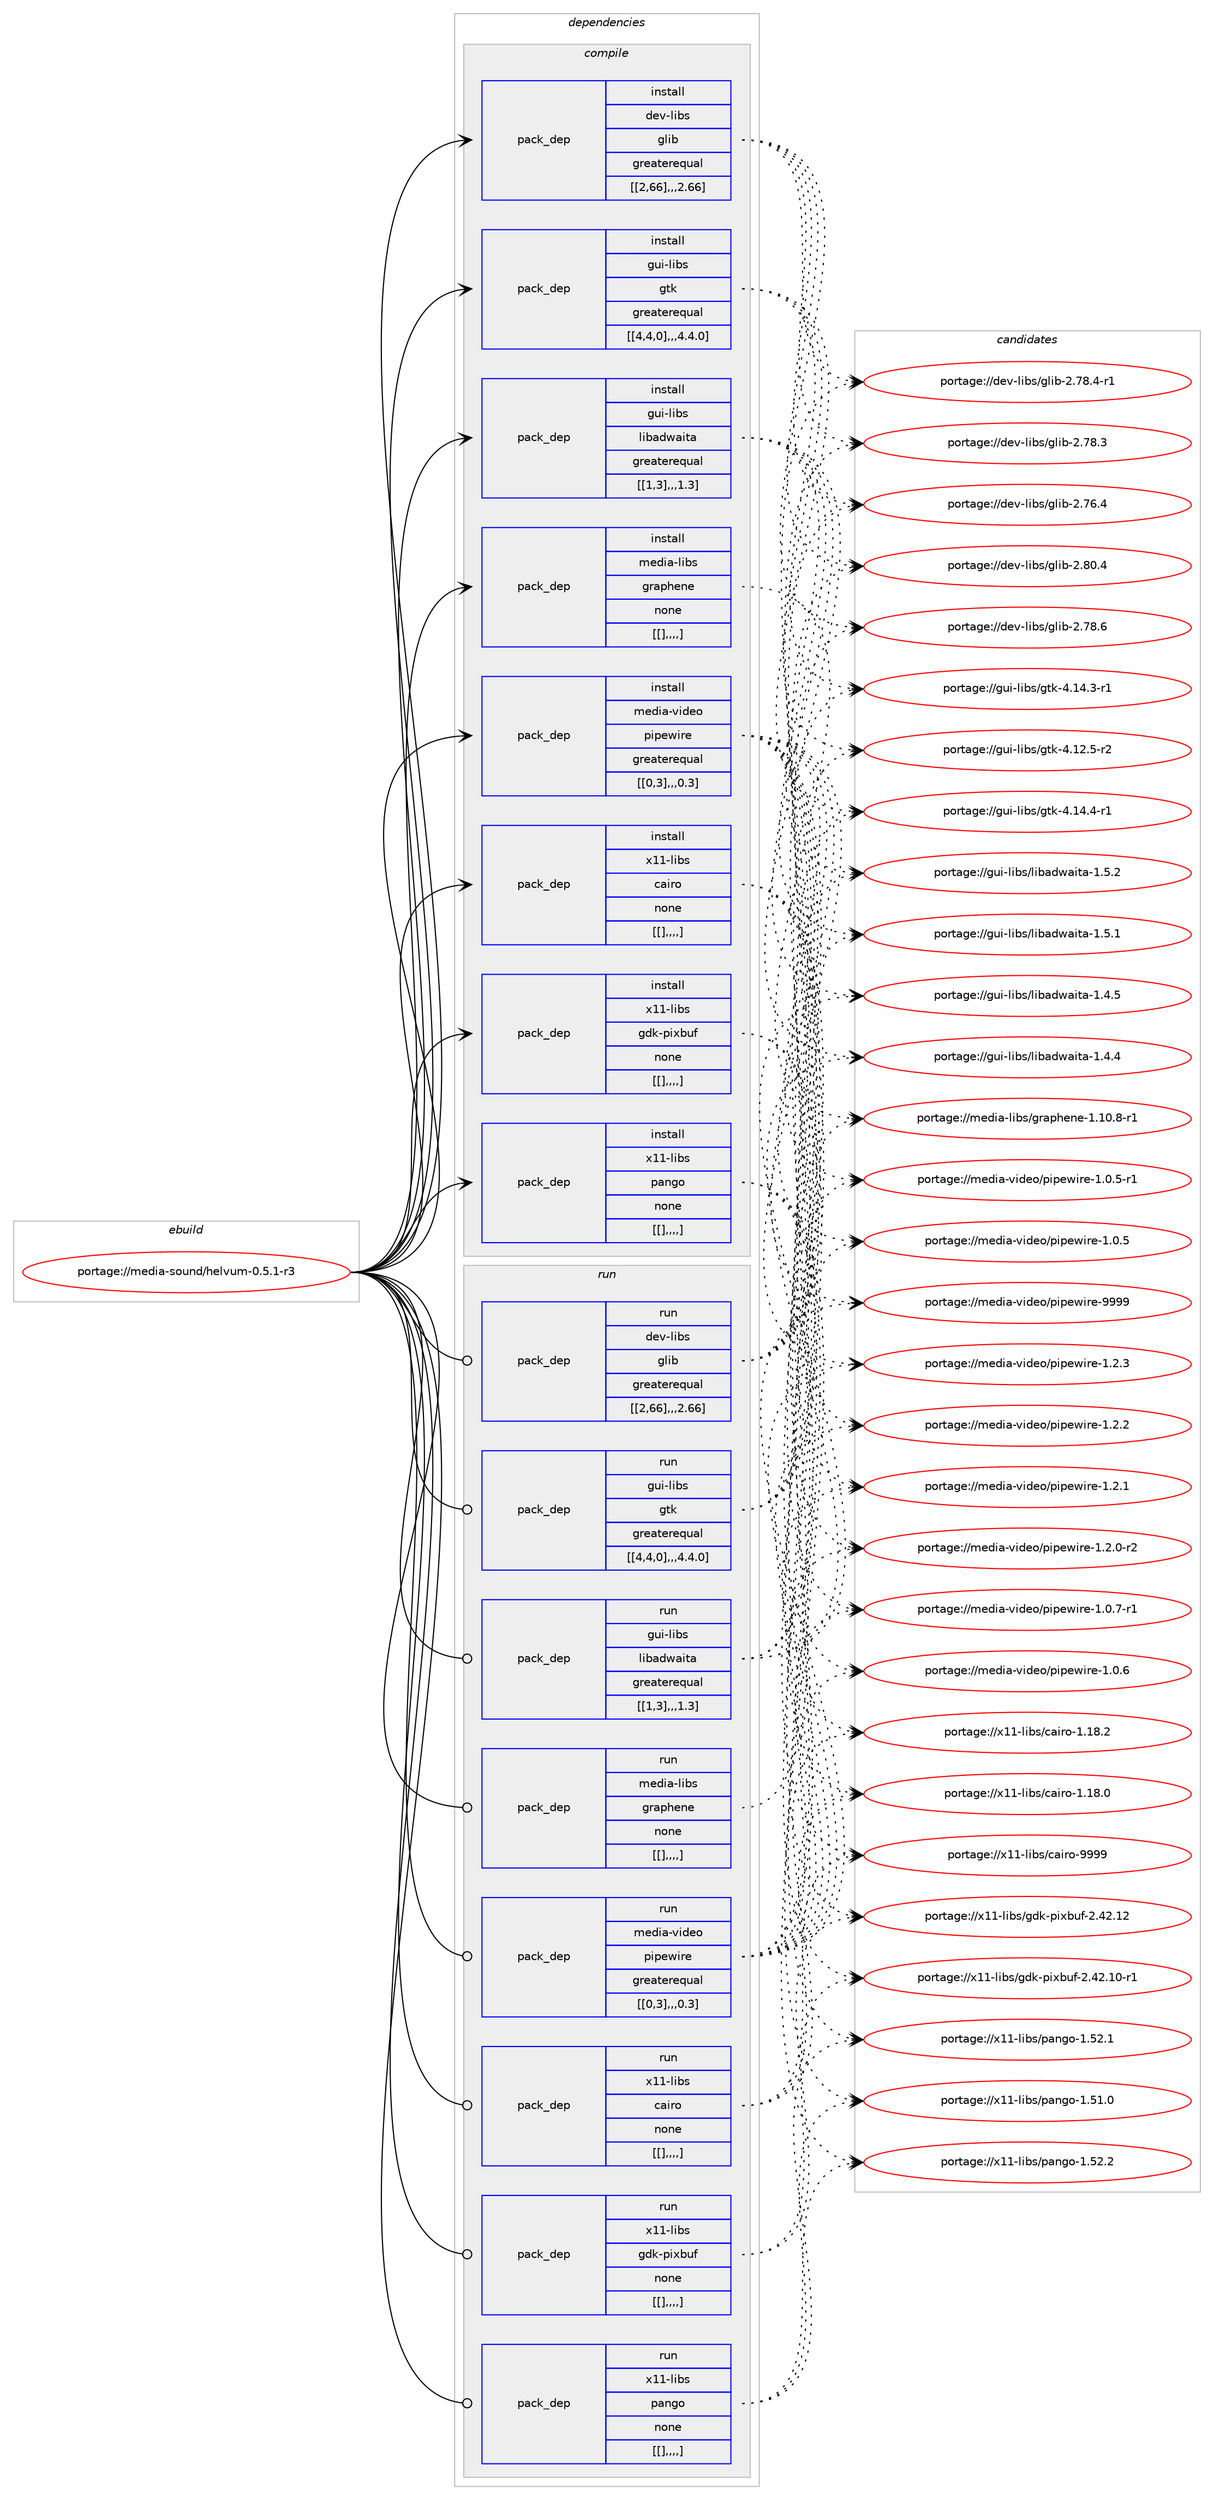 digraph prolog {

# *************
# Graph options
# *************

newrank=true;
concentrate=true;
compound=true;
graph [rankdir=LR,fontname=Helvetica,fontsize=10,ranksep=1.5];#, ranksep=2.5, nodesep=0.2];
edge  [arrowhead=vee];
node  [fontname=Helvetica,fontsize=10];

# **********
# The ebuild
# **********

subgraph cluster_leftcol {
color=gray;
label=<<i>ebuild</i>>;
id [label="portage://media-sound/helvum-0.5.1-r3", color=red, width=4, href="../media-sound/helvum-0.5.1-r3.svg"];
}

# ****************
# The dependencies
# ****************

subgraph cluster_midcol {
color=gray;
label=<<i>dependencies</i>>;
subgraph cluster_compile {
fillcolor="#eeeeee";
style=filled;
label=<<i>compile</i>>;
subgraph pack246152 {
dependency332582 [label=<<TABLE BORDER="0" CELLBORDER="1" CELLSPACING="0" CELLPADDING="4" WIDTH="220"><TR><TD ROWSPAN="6" CELLPADDING="30">pack_dep</TD></TR><TR><TD WIDTH="110">install</TD></TR><TR><TD>dev-libs</TD></TR><TR><TD>glib</TD></TR><TR><TD>greaterequal</TD></TR><TR><TD>[[2,66],,,2.66]</TD></TR></TABLE>>, shape=none, color=blue];
}
id:e -> dependency332582:w [weight=20,style="solid",arrowhead="vee"];
subgraph pack246153 {
dependency332583 [label=<<TABLE BORDER="0" CELLBORDER="1" CELLSPACING="0" CELLPADDING="4" WIDTH="220"><TR><TD ROWSPAN="6" CELLPADDING="30">pack_dep</TD></TR><TR><TD WIDTH="110">install</TD></TR><TR><TD>gui-libs</TD></TR><TR><TD>gtk</TD></TR><TR><TD>greaterequal</TD></TR><TR><TD>[[4,4,0],,,4.4.0]</TD></TR></TABLE>>, shape=none, color=blue];
}
id:e -> dependency332583:w [weight=20,style="solid",arrowhead="vee"];
subgraph pack246154 {
dependency332584 [label=<<TABLE BORDER="0" CELLBORDER="1" CELLSPACING="0" CELLPADDING="4" WIDTH="220"><TR><TD ROWSPAN="6" CELLPADDING="30">pack_dep</TD></TR><TR><TD WIDTH="110">install</TD></TR><TR><TD>gui-libs</TD></TR><TR><TD>libadwaita</TD></TR><TR><TD>greaterequal</TD></TR><TR><TD>[[1,3],,,1.3]</TD></TR></TABLE>>, shape=none, color=blue];
}
id:e -> dependency332584:w [weight=20,style="solid",arrowhead="vee"];
subgraph pack246155 {
dependency332585 [label=<<TABLE BORDER="0" CELLBORDER="1" CELLSPACING="0" CELLPADDING="4" WIDTH="220"><TR><TD ROWSPAN="6" CELLPADDING="30">pack_dep</TD></TR><TR><TD WIDTH="110">install</TD></TR><TR><TD>media-libs</TD></TR><TR><TD>graphene</TD></TR><TR><TD>none</TD></TR><TR><TD>[[],,,,]</TD></TR></TABLE>>, shape=none, color=blue];
}
id:e -> dependency332585:w [weight=20,style="solid",arrowhead="vee"];
subgraph pack246156 {
dependency332586 [label=<<TABLE BORDER="0" CELLBORDER="1" CELLSPACING="0" CELLPADDING="4" WIDTH="220"><TR><TD ROWSPAN="6" CELLPADDING="30">pack_dep</TD></TR><TR><TD WIDTH="110">install</TD></TR><TR><TD>media-video</TD></TR><TR><TD>pipewire</TD></TR><TR><TD>greaterequal</TD></TR><TR><TD>[[0,3],,,0.3]</TD></TR></TABLE>>, shape=none, color=blue];
}
id:e -> dependency332586:w [weight=20,style="solid",arrowhead="vee"];
subgraph pack246157 {
dependency332587 [label=<<TABLE BORDER="0" CELLBORDER="1" CELLSPACING="0" CELLPADDING="4" WIDTH="220"><TR><TD ROWSPAN="6" CELLPADDING="30">pack_dep</TD></TR><TR><TD WIDTH="110">install</TD></TR><TR><TD>x11-libs</TD></TR><TR><TD>cairo</TD></TR><TR><TD>none</TD></TR><TR><TD>[[],,,,]</TD></TR></TABLE>>, shape=none, color=blue];
}
id:e -> dependency332587:w [weight=20,style="solid",arrowhead="vee"];
subgraph pack246158 {
dependency332588 [label=<<TABLE BORDER="0" CELLBORDER="1" CELLSPACING="0" CELLPADDING="4" WIDTH="220"><TR><TD ROWSPAN="6" CELLPADDING="30">pack_dep</TD></TR><TR><TD WIDTH="110">install</TD></TR><TR><TD>x11-libs</TD></TR><TR><TD>gdk-pixbuf</TD></TR><TR><TD>none</TD></TR><TR><TD>[[],,,,]</TD></TR></TABLE>>, shape=none, color=blue];
}
id:e -> dependency332588:w [weight=20,style="solid",arrowhead="vee"];
subgraph pack246159 {
dependency332589 [label=<<TABLE BORDER="0" CELLBORDER="1" CELLSPACING="0" CELLPADDING="4" WIDTH="220"><TR><TD ROWSPAN="6" CELLPADDING="30">pack_dep</TD></TR><TR><TD WIDTH="110">install</TD></TR><TR><TD>x11-libs</TD></TR><TR><TD>pango</TD></TR><TR><TD>none</TD></TR><TR><TD>[[],,,,]</TD></TR></TABLE>>, shape=none, color=blue];
}
id:e -> dependency332589:w [weight=20,style="solid",arrowhead="vee"];
}
subgraph cluster_compileandrun {
fillcolor="#eeeeee";
style=filled;
label=<<i>compile and run</i>>;
}
subgraph cluster_run {
fillcolor="#eeeeee";
style=filled;
label=<<i>run</i>>;
subgraph pack246160 {
dependency332590 [label=<<TABLE BORDER="0" CELLBORDER="1" CELLSPACING="0" CELLPADDING="4" WIDTH="220"><TR><TD ROWSPAN="6" CELLPADDING="30">pack_dep</TD></TR><TR><TD WIDTH="110">run</TD></TR><TR><TD>dev-libs</TD></TR><TR><TD>glib</TD></TR><TR><TD>greaterequal</TD></TR><TR><TD>[[2,66],,,2.66]</TD></TR></TABLE>>, shape=none, color=blue];
}
id:e -> dependency332590:w [weight=20,style="solid",arrowhead="odot"];
subgraph pack246161 {
dependency332591 [label=<<TABLE BORDER="0" CELLBORDER="1" CELLSPACING="0" CELLPADDING="4" WIDTH="220"><TR><TD ROWSPAN="6" CELLPADDING="30">pack_dep</TD></TR><TR><TD WIDTH="110">run</TD></TR><TR><TD>gui-libs</TD></TR><TR><TD>gtk</TD></TR><TR><TD>greaterequal</TD></TR><TR><TD>[[4,4,0],,,4.4.0]</TD></TR></TABLE>>, shape=none, color=blue];
}
id:e -> dependency332591:w [weight=20,style="solid",arrowhead="odot"];
subgraph pack246162 {
dependency332592 [label=<<TABLE BORDER="0" CELLBORDER="1" CELLSPACING="0" CELLPADDING="4" WIDTH="220"><TR><TD ROWSPAN="6" CELLPADDING="30">pack_dep</TD></TR><TR><TD WIDTH="110">run</TD></TR><TR><TD>gui-libs</TD></TR><TR><TD>libadwaita</TD></TR><TR><TD>greaterequal</TD></TR><TR><TD>[[1,3],,,1.3]</TD></TR></TABLE>>, shape=none, color=blue];
}
id:e -> dependency332592:w [weight=20,style="solid",arrowhead="odot"];
subgraph pack246163 {
dependency332593 [label=<<TABLE BORDER="0" CELLBORDER="1" CELLSPACING="0" CELLPADDING="4" WIDTH="220"><TR><TD ROWSPAN="6" CELLPADDING="30">pack_dep</TD></TR><TR><TD WIDTH="110">run</TD></TR><TR><TD>media-libs</TD></TR><TR><TD>graphene</TD></TR><TR><TD>none</TD></TR><TR><TD>[[],,,,]</TD></TR></TABLE>>, shape=none, color=blue];
}
id:e -> dependency332593:w [weight=20,style="solid",arrowhead="odot"];
subgraph pack246164 {
dependency332594 [label=<<TABLE BORDER="0" CELLBORDER="1" CELLSPACING="0" CELLPADDING="4" WIDTH="220"><TR><TD ROWSPAN="6" CELLPADDING="30">pack_dep</TD></TR><TR><TD WIDTH="110">run</TD></TR><TR><TD>media-video</TD></TR><TR><TD>pipewire</TD></TR><TR><TD>greaterequal</TD></TR><TR><TD>[[0,3],,,0.3]</TD></TR></TABLE>>, shape=none, color=blue];
}
id:e -> dependency332594:w [weight=20,style="solid",arrowhead="odot"];
subgraph pack246165 {
dependency332595 [label=<<TABLE BORDER="0" CELLBORDER="1" CELLSPACING="0" CELLPADDING="4" WIDTH="220"><TR><TD ROWSPAN="6" CELLPADDING="30">pack_dep</TD></TR><TR><TD WIDTH="110">run</TD></TR><TR><TD>x11-libs</TD></TR><TR><TD>cairo</TD></TR><TR><TD>none</TD></TR><TR><TD>[[],,,,]</TD></TR></TABLE>>, shape=none, color=blue];
}
id:e -> dependency332595:w [weight=20,style="solid",arrowhead="odot"];
subgraph pack246166 {
dependency332596 [label=<<TABLE BORDER="0" CELLBORDER="1" CELLSPACING="0" CELLPADDING="4" WIDTH="220"><TR><TD ROWSPAN="6" CELLPADDING="30">pack_dep</TD></TR><TR><TD WIDTH="110">run</TD></TR><TR><TD>x11-libs</TD></TR><TR><TD>gdk-pixbuf</TD></TR><TR><TD>none</TD></TR><TR><TD>[[],,,,]</TD></TR></TABLE>>, shape=none, color=blue];
}
id:e -> dependency332596:w [weight=20,style="solid",arrowhead="odot"];
subgraph pack246167 {
dependency332597 [label=<<TABLE BORDER="0" CELLBORDER="1" CELLSPACING="0" CELLPADDING="4" WIDTH="220"><TR><TD ROWSPAN="6" CELLPADDING="30">pack_dep</TD></TR><TR><TD WIDTH="110">run</TD></TR><TR><TD>x11-libs</TD></TR><TR><TD>pango</TD></TR><TR><TD>none</TD></TR><TR><TD>[[],,,,]</TD></TR></TABLE>>, shape=none, color=blue];
}
id:e -> dependency332597:w [weight=20,style="solid",arrowhead="odot"];
}
}

# **************
# The candidates
# **************

subgraph cluster_choices {
rank=same;
color=gray;
label=<<i>candidates</i>>;

subgraph choice246152 {
color=black;
nodesep=1;
choice1001011184510810598115471031081059845504656484652 [label="portage://dev-libs/glib-2.80.4", color=red, width=4,href="../dev-libs/glib-2.80.4.svg"];
choice1001011184510810598115471031081059845504655564654 [label="portage://dev-libs/glib-2.78.6", color=red, width=4,href="../dev-libs/glib-2.78.6.svg"];
choice10010111845108105981154710310810598455046555646524511449 [label="portage://dev-libs/glib-2.78.4-r1", color=red, width=4,href="../dev-libs/glib-2.78.4-r1.svg"];
choice1001011184510810598115471031081059845504655564651 [label="portage://dev-libs/glib-2.78.3", color=red, width=4,href="../dev-libs/glib-2.78.3.svg"];
choice1001011184510810598115471031081059845504655544652 [label="portage://dev-libs/glib-2.76.4", color=red, width=4,href="../dev-libs/glib-2.76.4.svg"];
dependency332582:e -> choice1001011184510810598115471031081059845504656484652:w [style=dotted,weight="100"];
dependency332582:e -> choice1001011184510810598115471031081059845504655564654:w [style=dotted,weight="100"];
dependency332582:e -> choice10010111845108105981154710310810598455046555646524511449:w [style=dotted,weight="100"];
dependency332582:e -> choice1001011184510810598115471031081059845504655564651:w [style=dotted,weight="100"];
dependency332582:e -> choice1001011184510810598115471031081059845504655544652:w [style=dotted,weight="100"];
}
subgraph choice246153 {
color=black;
nodesep=1;
choice103117105451081059811547103116107455246495246524511449 [label="portage://gui-libs/gtk-4.14.4-r1", color=red, width=4,href="../gui-libs/gtk-4.14.4-r1.svg"];
choice103117105451081059811547103116107455246495246514511449 [label="portage://gui-libs/gtk-4.14.3-r1", color=red, width=4,href="../gui-libs/gtk-4.14.3-r1.svg"];
choice103117105451081059811547103116107455246495046534511450 [label="portage://gui-libs/gtk-4.12.5-r2", color=red, width=4,href="../gui-libs/gtk-4.12.5-r2.svg"];
dependency332583:e -> choice103117105451081059811547103116107455246495246524511449:w [style=dotted,weight="100"];
dependency332583:e -> choice103117105451081059811547103116107455246495246514511449:w [style=dotted,weight="100"];
dependency332583:e -> choice103117105451081059811547103116107455246495046534511450:w [style=dotted,weight="100"];
}
subgraph choice246154 {
color=black;
nodesep=1;
choice10311710545108105981154710810598971001199710511697454946534650 [label="portage://gui-libs/libadwaita-1.5.2", color=red, width=4,href="../gui-libs/libadwaita-1.5.2.svg"];
choice10311710545108105981154710810598971001199710511697454946534649 [label="portage://gui-libs/libadwaita-1.5.1", color=red, width=4,href="../gui-libs/libadwaita-1.5.1.svg"];
choice10311710545108105981154710810598971001199710511697454946524653 [label="portage://gui-libs/libadwaita-1.4.5", color=red, width=4,href="../gui-libs/libadwaita-1.4.5.svg"];
choice10311710545108105981154710810598971001199710511697454946524652 [label="portage://gui-libs/libadwaita-1.4.4", color=red, width=4,href="../gui-libs/libadwaita-1.4.4.svg"];
dependency332584:e -> choice10311710545108105981154710810598971001199710511697454946534650:w [style=dotted,weight="100"];
dependency332584:e -> choice10311710545108105981154710810598971001199710511697454946534649:w [style=dotted,weight="100"];
dependency332584:e -> choice10311710545108105981154710810598971001199710511697454946524653:w [style=dotted,weight="100"];
dependency332584:e -> choice10311710545108105981154710810598971001199710511697454946524652:w [style=dotted,weight="100"];
}
subgraph choice246155 {
color=black;
nodesep=1;
choice1091011001059745108105981154710311497112104101110101454946494846564511449 [label="portage://media-libs/graphene-1.10.8-r1", color=red, width=4,href="../media-libs/graphene-1.10.8-r1.svg"];
dependency332585:e -> choice1091011001059745108105981154710311497112104101110101454946494846564511449:w [style=dotted,weight="100"];
}
subgraph choice246156 {
color=black;
nodesep=1;
choice1091011001059745118105100101111471121051121011191051141014557575757 [label="portage://media-video/pipewire-9999", color=red, width=4,href="../media-video/pipewire-9999.svg"];
choice109101100105974511810510010111147112105112101119105114101454946504651 [label="portage://media-video/pipewire-1.2.3", color=red, width=4,href="../media-video/pipewire-1.2.3.svg"];
choice109101100105974511810510010111147112105112101119105114101454946504650 [label="portage://media-video/pipewire-1.2.2", color=red, width=4,href="../media-video/pipewire-1.2.2.svg"];
choice109101100105974511810510010111147112105112101119105114101454946504649 [label="portage://media-video/pipewire-1.2.1", color=red, width=4,href="../media-video/pipewire-1.2.1.svg"];
choice1091011001059745118105100101111471121051121011191051141014549465046484511450 [label="portage://media-video/pipewire-1.2.0-r2", color=red, width=4,href="../media-video/pipewire-1.2.0-r2.svg"];
choice1091011001059745118105100101111471121051121011191051141014549464846554511449 [label="portage://media-video/pipewire-1.0.7-r1", color=red, width=4,href="../media-video/pipewire-1.0.7-r1.svg"];
choice109101100105974511810510010111147112105112101119105114101454946484654 [label="portage://media-video/pipewire-1.0.6", color=red, width=4,href="../media-video/pipewire-1.0.6.svg"];
choice1091011001059745118105100101111471121051121011191051141014549464846534511449 [label="portage://media-video/pipewire-1.0.5-r1", color=red, width=4,href="../media-video/pipewire-1.0.5-r1.svg"];
choice109101100105974511810510010111147112105112101119105114101454946484653 [label="portage://media-video/pipewire-1.0.5", color=red, width=4,href="../media-video/pipewire-1.0.5.svg"];
dependency332586:e -> choice1091011001059745118105100101111471121051121011191051141014557575757:w [style=dotted,weight="100"];
dependency332586:e -> choice109101100105974511810510010111147112105112101119105114101454946504651:w [style=dotted,weight="100"];
dependency332586:e -> choice109101100105974511810510010111147112105112101119105114101454946504650:w [style=dotted,weight="100"];
dependency332586:e -> choice109101100105974511810510010111147112105112101119105114101454946504649:w [style=dotted,weight="100"];
dependency332586:e -> choice1091011001059745118105100101111471121051121011191051141014549465046484511450:w [style=dotted,weight="100"];
dependency332586:e -> choice1091011001059745118105100101111471121051121011191051141014549464846554511449:w [style=dotted,weight="100"];
dependency332586:e -> choice109101100105974511810510010111147112105112101119105114101454946484654:w [style=dotted,weight="100"];
dependency332586:e -> choice1091011001059745118105100101111471121051121011191051141014549464846534511449:w [style=dotted,weight="100"];
dependency332586:e -> choice109101100105974511810510010111147112105112101119105114101454946484653:w [style=dotted,weight="100"];
}
subgraph choice246157 {
color=black;
nodesep=1;
choice120494945108105981154799971051141114557575757 [label="portage://x11-libs/cairo-9999", color=red, width=4,href="../x11-libs/cairo-9999.svg"];
choice1204949451081059811547999710511411145494649564650 [label="portage://x11-libs/cairo-1.18.2", color=red, width=4,href="../x11-libs/cairo-1.18.2.svg"];
choice1204949451081059811547999710511411145494649564648 [label="portage://x11-libs/cairo-1.18.0", color=red, width=4,href="../x11-libs/cairo-1.18.0.svg"];
dependency332587:e -> choice120494945108105981154799971051141114557575757:w [style=dotted,weight="100"];
dependency332587:e -> choice1204949451081059811547999710511411145494649564650:w [style=dotted,weight="100"];
dependency332587:e -> choice1204949451081059811547999710511411145494649564648:w [style=dotted,weight="100"];
}
subgraph choice246158 {
color=black;
nodesep=1;
choice120494945108105981154710310010745112105120981171024550465250464950 [label="portage://x11-libs/gdk-pixbuf-2.42.12", color=red, width=4,href="../x11-libs/gdk-pixbuf-2.42.12.svg"];
choice1204949451081059811547103100107451121051209811710245504652504649484511449 [label="portage://x11-libs/gdk-pixbuf-2.42.10-r1", color=red, width=4,href="../x11-libs/gdk-pixbuf-2.42.10-r1.svg"];
dependency332588:e -> choice120494945108105981154710310010745112105120981171024550465250464950:w [style=dotted,weight="100"];
dependency332588:e -> choice1204949451081059811547103100107451121051209811710245504652504649484511449:w [style=dotted,weight="100"];
}
subgraph choice246159 {
color=black;
nodesep=1;
choice12049494510810598115471129711010311145494653504650 [label="portage://x11-libs/pango-1.52.2", color=red, width=4,href="../x11-libs/pango-1.52.2.svg"];
choice12049494510810598115471129711010311145494653504649 [label="portage://x11-libs/pango-1.52.1", color=red, width=4,href="../x11-libs/pango-1.52.1.svg"];
choice12049494510810598115471129711010311145494653494648 [label="portage://x11-libs/pango-1.51.0", color=red, width=4,href="../x11-libs/pango-1.51.0.svg"];
dependency332589:e -> choice12049494510810598115471129711010311145494653504650:w [style=dotted,weight="100"];
dependency332589:e -> choice12049494510810598115471129711010311145494653504649:w [style=dotted,weight="100"];
dependency332589:e -> choice12049494510810598115471129711010311145494653494648:w [style=dotted,weight="100"];
}
subgraph choice246160 {
color=black;
nodesep=1;
choice1001011184510810598115471031081059845504656484652 [label="portage://dev-libs/glib-2.80.4", color=red, width=4,href="../dev-libs/glib-2.80.4.svg"];
choice1001011184510810598115471031081059845504655564654 [label="portage://dev-libs/glib-2.78.6", color=red, width=4,href="../dev-libs/glib-2.78.6.svg"];
choice10010111845108105981154710310810598455046555646524511449 [label="portage://dev-libs/glib-2.78.4-r1", color=red, width=4,href="../dev-libs/glib-2.78.4-r1.svg"];
choice1001011184510810598115471031081059845504655564651 [label="portage://dev-libs/glib-2.78.3", color=red, width=4,href="../dev-libs/glib-2.78.3.svg"];
choice1001011184510810598115471031081059845504655544652 [label="portage://dev-libs/glib-2.76.4", color=red, width=4,href="../dev-libs/glib-2.76.4.svg"];
dependency332590:e -> choice1001011184510810598115471031081059845504656484652:w [style=dotted,weight="100"];
dependency332590:e -> choice1001011184510810598115471031081059845504655564654:w [style=dotted,weight="100"];
dependency332590:e -> choice10010111845108105981154710310810598455046555646524511449:w [style=dotted,weight="100"];
dependency332590:e -> choice1001011184510810598115471031081059845504655564651:w [style=dotted,weight="100"];
dependency332590:e -> choice1001011184510810598115471031081059845504655544652:w [style=dotted,weight="100"];
}
subgraph choice246161 {
color=black;
nodesep=1;
choice103117105451081059811547103116107455246495246524511449 [label="portage://gui-libs/gtk-4.14.4-r1", color=red, width=4,href="../gui-libs/gtk-4.14.4-r1.svg"];
choice103117105451081059811547103116107455246495246514511449 [label="portage://gui-libs/gtk-4.14.3-r1", color=red, width=4,href="../gui-libs/gtk-4.14.3-r1.svg"];
choice103117105451081059811547103116107455246495046534511450 [label="portage://gui-libs/gtk-4.12.5-r2", color=red, width=4,href="../gui-libs/gtk-4.12.5-r2.svg"];
dependency332591:e -> choice103117105451081059811547103116107455246495246524511449:w [style=dotted,weight="100"];
dependency332591:e -> choice103117105451081059811547103116107455246495246514511449:w [style=dotted,weight="100"];
dependency332591:e -> choice103117105451081059811547103116107455246495046534511450:w [style=dotted,weight="100"];
}
subgraph choice246162 {
color=black;
nodesep=1;
choice10311710545108105981154710810598971001199710511697454946534650 [label="portage://gui-libs/libadwaita-1.5.2", color=red, width=4,href="../gui-libs/libadwaita-1.5.2.svg"];
choice10311710545108105981154710810598971001199710511697454946534649 [label="portage://gui-libs/libadwaita-1.5.1", color=red, width=4,href="../gui-libs/libadwaita-1.5.1.svg"];
choice10311710545108105981154710810598971001199710511697454946524653 [label="portage://gui-libs/libadwaita-1.4.5", color=red, width=4,href="../gui-libs/libadwaita-1.4.5.svg"];
choice10311710545108105981154710810598971001199710511697454946524652 [label="portage://gui-libs/libadwaita-1.4.4", color=red, width=4,href="../gui-libs/libadwaita-1.4.4.svg"];
dependency332592:e -> choice10311710545108105981154710810598971001199710511697454946534650:w [style=dotted,weight="100"];
dependency332592:e -> choice10311710545108105981154710810598971001199710511697454946534649:w [style=dotted,weight="100"];
dependency332592:e -> choice10311710545108105981154710810598971001199710511697454946524653:w [style=dotted,weight="100"];
dependency332592:e -> choice10311710545108105981154710810598971001199710511697454946524652:w [style=dotted,weight="100"];
}
subgraph choice246163 {
color=black;
nodesep=1;
choice1091011001059745108105981154710311497112104101110101454946494846564511449 [label="portage://media-libs/graphene-1.10.8-r1", color=red, width=4,href="../media-libs/graphene-1.10.8-r1.svg"];
dependency332593:e -> choice1091011001059745108105981154710311497112104101110101454946494846564511449:w [style=dotted,weight="100"];
}
subgraph choice246164 {
color=black;
nodesep=1;
choice1091011001059745118105100101111471121051121011191051141014557575757 [label="portage://media-video/pipewire-9999", color=red, width=4,href="../media-video/pipewire-9999.svg"];
choice109101100105974511810510010111147112105112101119105114101454946504651 [label="portage://media-video/pipewire-1.2.3", color=red, width=4,href="../media-video/pipewire-1.2.3.svg"];
choice109101100105974511810510010111147112105112101119105114101454946504650 [label="portage://media-video/pipewire-1.2.2", color=red, width=4,href="../media-video/pipewire-1.2.2.svg"];
choice109101100105974511810510010111147112105112101119105114101454946504649 [label="portage://media-video/pipewire-1.2.1", color=red, width=4,href="../media-video/pipewire-1.2.1.svg"];
choice1091011001059745118105100101111471121051121011191051141014549465046484511450 [label="portage://media-video/pipewire-1.2.0-r2", color=red, width=4,href="../media-video/pipewire-1.2.0-r2.svg"];
choice1091011001059745118105100101111471121051121011191051141014549464846554511449 [label="portage://media-video/pipewire-1.0.7-r1", color=red, width=4,href="../media-video/pipewire-1.0.7-r1.svg"];
choice109101100105974511810510010111147112105112101119105114101454946484654 [label="portage://media-video/pipewire-1.0.6", color=red, width=4,href="../media-video/pipewire-1.0.6.svg"];
choice1091011001059745118105100101111471121051121011191051141014549464846534511449 [label="portage://media-video/pipewire-1.0.5-r1", color=red, width=4,href="../media-video/pipewire-1.0.5-r1.svg"];
choice109101100105974511810510010111147112105112101119105114101454946484653 [label="portage://media-video/pipewire-1.0.5", color=red, width=4,href="../media-video/pipewire-1.0.5.svg"];
dependency332594:e -> choice1091011001059745118105100101111471121051121011191051141014557575757:w [style=dotted,weight="100"];
dependency332594:e -> choice109101100105974511810510010111147112105112101119105114101454946504651:w [style=dotted,weight="100"];
dependency332594:e -> choice109101100105974511810510010111147112105112101119105114101454946504650:w [style=dotted,weight="100"];
dependency332594:e -> choice109101100105974511810510010111147112105112101119105114101454946504649:w [style=dotted,weight="100"];
dependency332594:e -> choice1091011001059745118105100101111471121051121011191051141014549465046484511450:w [style=dotted,weight="100"];
dependency332594:e -> choice1091011001059745118105100101111471121051121011191051141014549464846554511449:w [style=dotted,weight="100"];
dependency332594:e -> choice109101100105974511810510010111147112105112101119105114101454946484654:w [style=dotted,weight="100"];
dependency332594:e -> choice1091011001059745118105100101111471121051121011191051141014549464846534511449:w [style=dotted,weight="100"];
dependency332594:e -> choice109101100105974511810510010111147112105112101119105114101454946484653:w [style=dotted,weight="100"];
}
subgraph choice246165 {
color=black;
nodesep=1;
choice120494945108105981154799971051141114557575757 [label="portage://x11-libs/cairo-9999", color=red, width=4,href="../x11-libs/cairo-9999.svg"];
choice1204949451081059811547999710511411145494649564650 [label="portage://x11-libs/cairo-1.18.2", color=red, width=4,href="../x11-libs/cairo-1.18.2.svg"];
choice1204949451081059811547999710511411145494649564648 [label="portage://x11-libs/cairo-1.18.0", color=red, width=4,href="../x11-libs/cairo-1.18.0.svg"];
dependency332595:e -> choice120494945108105981154799971051141114557575757:w [style=dotted,weight="100"];
dependency332595:e -> choice1204949451081059811547999710511411145494649564650:w [style=dotted,weight="100"];
dependency332595:e -> choice1204949451081059811547999710511411145494649564648:w [style=dotted,weight="100"];
}
subgraph choice246166 {
color=black;
nodesep=1;
choice120494945108105981154710310010745112105120981171024550465250464950 [label="portage://x11-libs/gdk-pixbuf-2.42.12", color=red, width=4,href="../x11-libs/gdk-pixbuf-2.42.12.svg"];
choice1204949451081059811547103100107451121051209811710245504652504649484511449 [label="portage://x11-libs/gdk-pixbuf-2.42.10-r1", color=red, width=4,href="../x11-libs/gdk-pixbuf-2.42.10-r1.svg"];
dependency332596:e -> choice120494945108105981154710310010745112105120981171024550465250464950:w [style=dotted,weight="100"];
dependency332596:e -> choice1204949451081059811547103100107451121051209811710245504652504649484511449:w [style=dotted,weight="100"];
}
subgraph choice246167 {
color=black;
nodesep=1;
choice12049494510810598115471129711010311145494653504650 [label="portage://x11-libs/pango-1.52.2", color=red, width=4,href="../x11-libs/pango-1.52.2.svg"];
choice12049494510810598115471129711010311145494653504649 [label="portage://x11-libs/pango-1.52.1", color=red, width=4,href="../x11-libs/pango-1.52.1.svg"];
choice12049494510810598115471129711010311145494653494648 [label="portage://x11-libs/pango-1.51.0", color=red, width=4,href="../x11-libs/pango-1.51.0.svg"];
dependency332597:e -> choice12049494510810598115471129711010311145494653504650:w [style=dotted,weight="100"];
dependency332597:e -> choice12049494510810598115471129711010311145494653504649:w [style=dotted,weight="100"];
dependency332597:e -> choice12049494510810598115471129711010311145494653494648:w [style=dotted,weight="100"];
}
}

}
